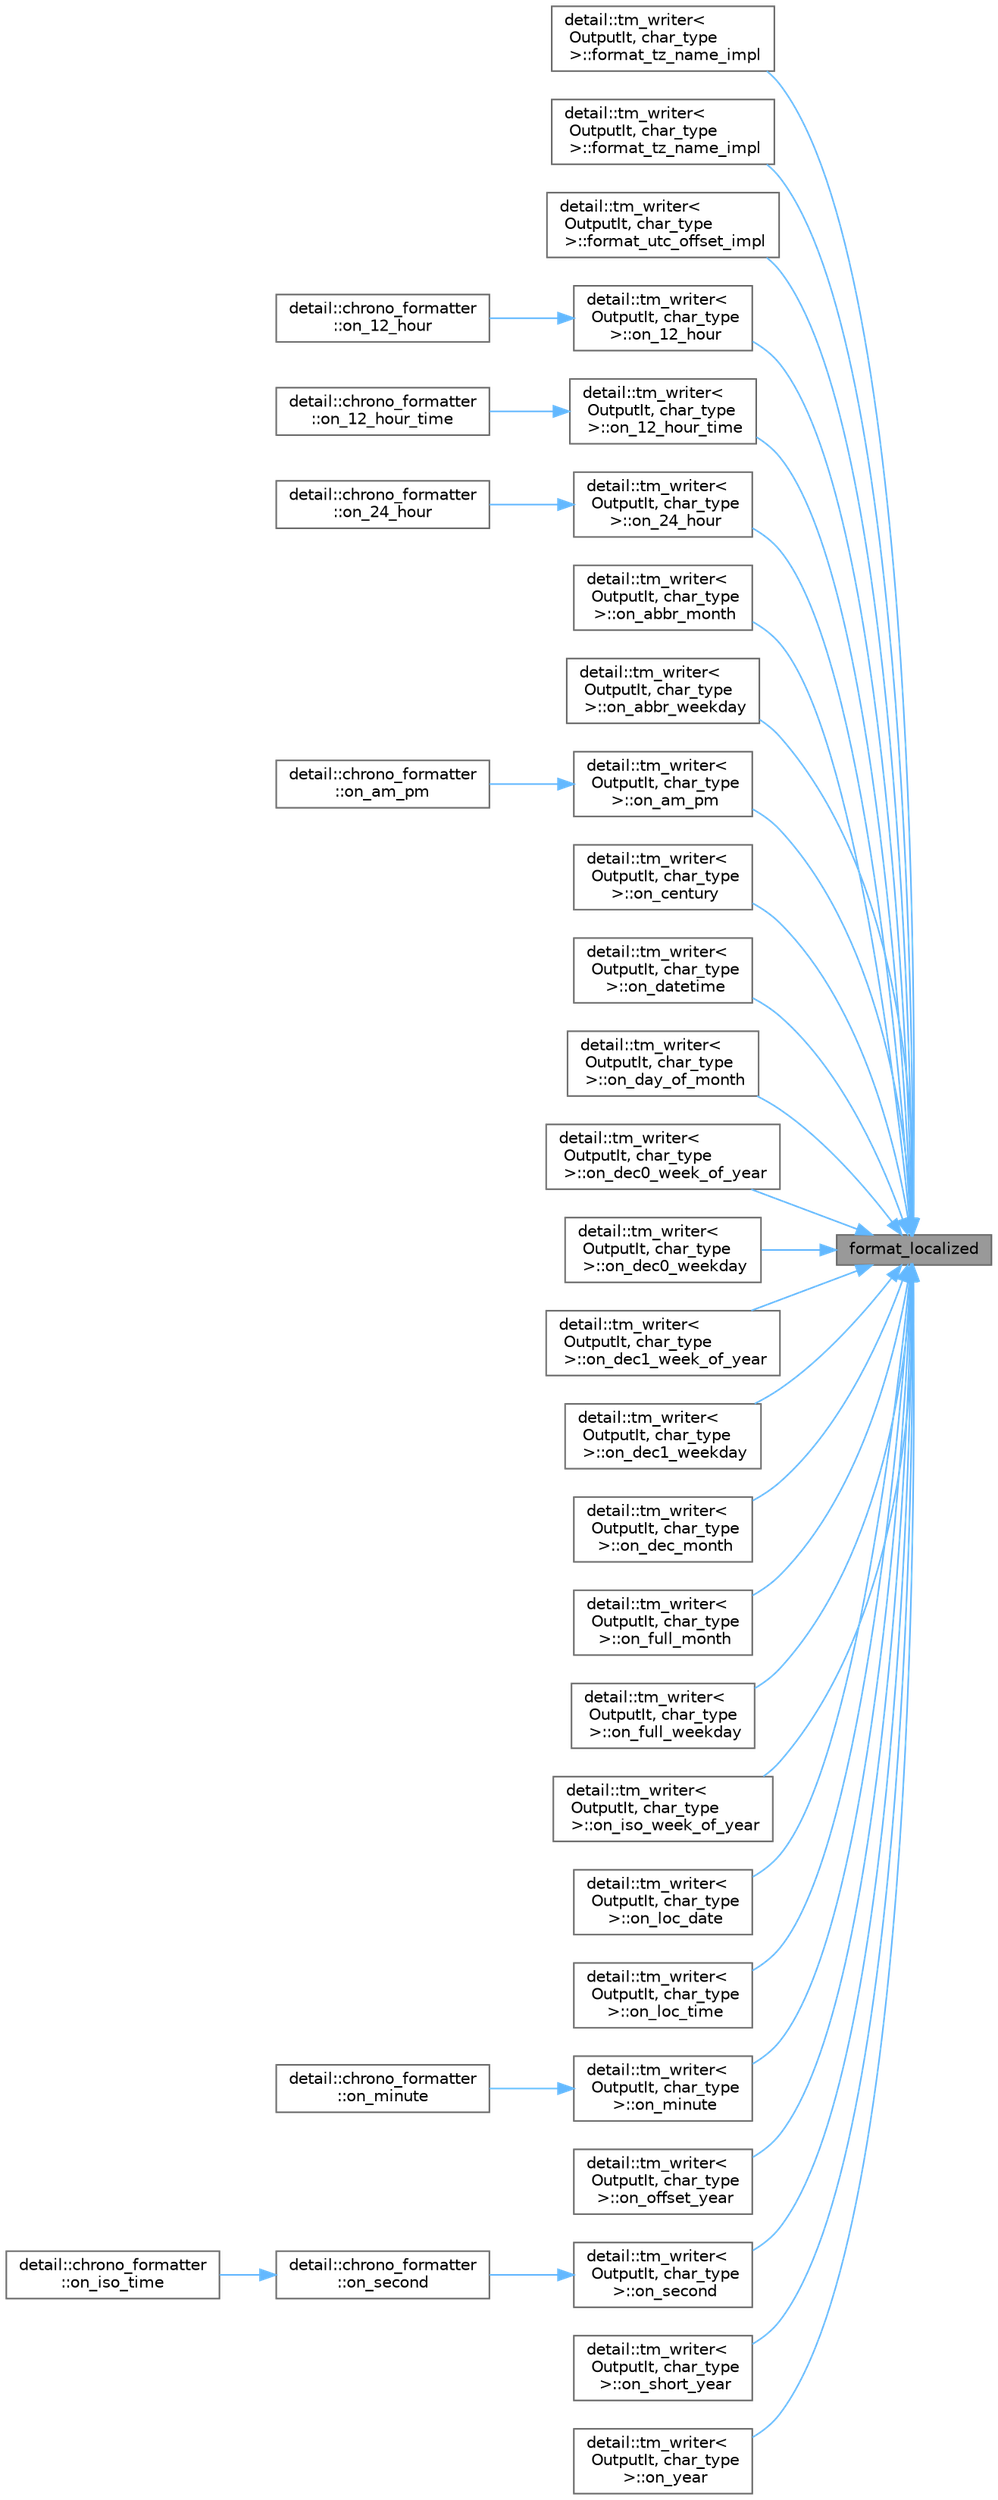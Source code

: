 digraph "format_localized"
{
 // LATEX_PDF_SIZE
  bgcolor="transparent";
  edge [fontname=Helvetica,fontsize=10,labelfontname=Helvetica,labelfontsize=10];
  node [fontname=Helvetica,fontsize=10,shape=box,height=0.2,width=0.4];
  rankdir="RL";
  Node1 [id="Node000001",label="format_localized",height=0.2,width=0.4,color="gray40", fillcolor="grey60", style="filled", fontcolor="black",tooltip=" "];
  Node1 -> Node2 [id="edge1_Node000001_Node000002",dir="back",color="steelblue1",style="solid",tooltip=" "];
  Node2 [id="Node000002",label="detail::tm_writer\<\l OutputIt, char_type\l \>::format_tz_name_impl",height=0.2,width=0.4,color="grey40", fillcolor="white", style="filled",URL="$classdetail_1_1tm__writer.html#a1e2b4e25a85fb4dedf16161b4b5e6cb3",tooltip=" "];
  Node1 -> Node3 [id="edge2_Node000001_Node000003",dir="back",color="steelblue1",style="solid",tooltip=" "];
  Node3 [id="Node000003",label="detail::tm_writer\<\l OutputIt, char_type\l \>::format_tz_name_impl",height=0.2,width=0.4,color="grey40", fillcolor="white", style="filled",URL="$classdetail_1_1tm__writer.html#a6467342855364c7172b25504ace87fe9",tooltip=" "];
  Node1 -> Node4 [id="edge3_Node000001_Node000004",dir="back",color="steelblue1",style="solid",tooltip=" "];
  Node4 [id="Node000004",label="detail::tm_writer\<\l OutputIt, char_type\l \>::format_utc_offset_impl",height=0.2,width=0.4,color="grey40", fillcolor="white", style="filled",URL="$classdetail_1_1tm__writer.html#a0d16042db5dbfa6666911df592543d4a",tooltip=" "];
  Node1 -> Node5 [id="edge4_Node000001_Node000005",dir="back",color="steelblue1",style="solid",tooltip=" "];
  Node5 [id="Node000005",label="detail::tm_writer\<\l OutputIt, char_type\l \>::on_12_hour",height=0.2,width=0.4,color="grey40", fillcolor="white", style="filled",URL="$classdetail_1_1tm__writer.html#a3f7aacce265226c5965e6081c4799336",tooltip=" "];
  Node5 -> Node6 [id="edge5_Node000005_Node000006",dir="back",color="steelblue1",style="solid",tooltip=" "];
  Node6 [id="Node000006",label="detail::chrono_formatter\l::on_12_hour",height=0.2,width=0.4,color="grey40", fillcolor="white", style="filled",URL="$structdetail_1_1chrono__formatter.html#a3f7aacce265226c5965e6081c4799336",tooltip=" "];
  Node1 -> Node7 [id="edge6_Node000001_Node000007",dir="back",color="steelblue1",style="solid",tooltip=" "];
  Node7 [id="Node000007",label="detail::tm_writer\<\l OutputIt, char_type\l \>::on_12_hour_time",height=0.2,width=0.4,color="grey40", fillcolor="white", style="filled",URL="$classdetail_1_1tm__writer.html#acac60187a1bae85bc87379c974bc6e45",tooltip=" "];
  Node7 -> Node8 [id="edge7_Node000007_Node000008",dir="back",color="steelblue1",style="solid",tooltip=" "];
  Node8 [id="Node000008",label="detail::chrono_formatter\l::on_12_hour_time",height=0.2,width=0.4,color="grey40", fillcolor="white", style="filled",URL="$structdetail_1_1chrono__formatter.html#acac60187a1bae85bc87379c974bc6e45",tooltip=" "];
  Node1 -> Node9 [id="edge8_Node000001_Node000009",dir="back",color="steelblue1",style="solid",tooltip=" "];
  Node9 [id="Node000009",label="detail::tm_writer\<\l OutputIt, char_type\l \>::on_24_hour",height=0.2,width=0.4,color="grey40", fillcolor="white", style="filled",URL="$classdetail_1_1tm__writer.html#aea488566e3e4ca46319ef5f5151755a0",tooltip=" "];
  Node9 -> Node10 [id="edge9_Node000009_Node000010",dir="back",color="steelblue1",style="solid",tooltip=" "];
  Node10 [id="Node000010",label="detail::chrono_formatter\l::on_24_hour",height=0.2,width=0.4,color="grey40", fillcolor="white", style="filled",URL="$structdetail_1_1chrono__formatter.html#aea488566e3e4ca46319ef5f5151755a0",tooltip=" "];
  Node1 -> Node11 [id="edge10_Node000001_Node000011",dir="back",color="steelblue1",style="solid",tooltip=" "];
  Node11 [id="Node000011",label="detail::tm_writer\<\l OutputIt, char_type\l \>::on_abbr_month",height=0.2,width=0.4,color="grey40", fillcolor="white", style="filled",URL="$classdetail_1_1tm__writer.html#a7ab83f6e8d7164ea844fb37cdfc6587c",tooltip=" "];
  Node1 -> Node12 [id="edge11_Node000001_Node000012",dir="back",color="steelblue1",style="solid",tooltip=" "];
  Node12 [id="Node000012",label="detail::tm_writer\<\l OutputIt, char_type\l \>::on_abbr_weekday",height=0.2,width=0.4,color="grey40", fillcolor="white", style="filled",URL="$classdetail_1_1tm__writer.html#a9ce547e644b499f05adacf0744ac083b",tooltip=" "];
  Node1 -> Node13 [id="edge12_Node000001_Node000013",dir="back",color="steelblue1",style="solid",tooltip=" "];
  Node13 [id="Node000013",label="detail::tm_writer\<\l OutputIt, char_type\l \>::on_am_pm",height=0.2,width=0.4,color="grey40", fillcolor="white", style="filled",URL="$classdetail_1_1tm__writer.html#a6f690e3b9e7e188c9bdbb95e37527528",tooltip=" "];
  Node13 -> Node14 [id="edge13_Node000013_Node000014",dir="back",color="steelblue1",style="solid",tooltip=" "];
  Node14 [id="Node000014",label="detail::chrono_formatter\l::on_am_pm",height=0.2,width=0.4,color="grey40", fillcolor="white", style="filled",URL="$structdetail_1_1chrono__formatter.html#a6f690e3b9e7e188c9bdbb95e37527528",tooltip=" "];
  Node1 -> Node15 [id="edge14_Node000001_Node000015",dir="back",color="steelblue1",style="solid",tooltip=" "];
  Node15 [id="Node000015",label="detail::tm_writer\<\l OutputIt, char_type\l \>::on_century",height=0.2,width=0.4,color="grey40", fillcolor="white", style="filled",URL="$classdetail_1_1tm__writer.html#add5cace4ce043e2c76a4eb59ddce4999",tooltip=" "];
  Node1 -> Node16 [id="edge15_Node000001_Node000016",dir="back",color="steelblue1",style="solid",tooltip=" "];
  Node16 [id="Node000016",label="detail::tm_writer\<\l OutputIt, char_type\l \>::on_datetime",height=0.2,width=0.4,color="grey40", fillcolor="white", style="filled",URL="$classdetail_1_1tm__writer.html#a14628e25b1511902b6935f2fc7946ec8",tooltip=" "];
  Node1 -> Node17 [id="edge16_Node000001_Node000017",dir="back",color="steelblue1",style="solid",tooltip=" "];
  Node17 [id="Node000017",label="detail::tm_writer\<\l OutputIt, char_type\l \>::on_day_of_month",height=0.2,width=0.4,color="grey40", fillcolor="white", style="filled",URL="$classdetail_1_1tm__writer.html#ada5f2a4171635377991f51ecebd16735",tooltip=" "];
  Node1 -> Node18 [id="edge17_Node000001_Node000018",dir="back",color="steelblue1",style="solid",tooltip=" "];
  Node18 [id="Node000018",label="detail::tm_writer\<\l OutputIt, char_type\l \>::on_dec0_week_of_year",height=0.2,width=0.4,color="grey40", fillcolor="white", style="filled",URL="$classdetail_1_1tm__writer.html#afe29367b0aae3c833a25bcc0a10bad83",tooltip=" "];
  Node1 -> Node19 [id="edge18_Node000001_Node000019",dir="back",color="steelblue1",style="solid",tooltip=" "];
  Node19 [id="Node000019",label="detail::tm_writer\<\l OutputIt, char_type\l \>::on_dec0_weekday",height=0.2,width=0.4,color="grey40", fillcolor="white", style="filled",URL="$classdetail_1_1tm__writer.html#a8162cb78ab3aabd5ba9e040a65eac3f2",tooltip=" "];
  Node1 -> Node20 [id="edge19_Node000001_Node000020",dir="back",color="steelblue1",style="solid",tooltip=" "];
  Node20 [id="Node000020",label="detail::tm_writer\<\l OutputIt, char_type\l \>::on_dec1_week_of_year",height=0.2,width=0.4,color="grey40", fillcolor="white", style="filled",URL="$classdetail_1_1tm__writer.html#a8d26ae8243223caa192ea3d767e52461",tooltip=" "];
  Node1 -> Node21 [id="edge20_Node000001_Node000021",dir="back",color="steelblue1",style="solid",tooltip=" "];
  Node21 [id="Node000021",label="detail::tm_writer\<\l OutputIt, char_type\l \>::on_dec1_weekday",height=0.2,width=0.4,color="grey40", fillcolor="white", style="filled",URL="$classdetail_1_1tm__writer.html#a679edfa7428fc381ed0783a964e6dd48",tooltip=" "];
  Node1 -> Node22 [id="edge21_Node000001_Node000022",dir="back",color="steelblue1",style="solid",tooltip=" "];
  Node22 [id="Node000022",label="detail::tm_writer\<\l OutputIt, char_type\l \>::on_dec_month",height=0.2,width=0.4,color="grey40", fillcolor="white", style="filled",URL="$classdetail_1_1tm__writer.html#a6ea3c0f4bc061e5beffdba26cf733991",tooltip=" "];
  Node1 -> Node23 [id="edge22_Node000001_Node000023",dir="back",color="steelblue1",style="solid",tooltip=" "];
  Node23 [id="Node000023",label="detail::tm_writer\<\l OutputIt, char_type\l \>::on_full_month",height=0.2,width=0.4,color="grey40", fillcolor="white", style="filled",URL="$classdetail_1_1tm__writer.html#a76f9931915777185fc9edc95f5b8a26a",tooltip=" "];
  Node1 -> Node24 [id="edge23_Node000001_Node000024",dir="back",color="steelblue1",style="solid",tooltip=" "];
  Node24 [id="Node000024",label="detail::tm_writer\<\l OutputIt, char_type\l \>::on_full_weekday",height=0.2,width=0.4,color="grey40", fillcolor="white", style="filled",URL="$classdetail_1_1tm__writer.html#aeea3f5bfd23611718eb4f10150db3380",tooltip=" "];
  Node1 -> Node25 [id="edge24_Node000001_Node000025",dir="back",color="steelblue1",style="solid",tooltip=" "];
  Node25 [id="Node000025",label="detail::tm_writer\<\l OutputIt, char_type\l \>::on_iso_week_of_year",height=0.2,width=0.4,color="grey40", fillcolor="white", style="filled",URL="$classdetail_1_1tm__writer.html#a435a0f2ffedd5823ca243f81485dfe4d",tooltip=" "];
  Node1 -> Node26 [id="edge25_Node000001_Node000026",dir="back",color="steelblue1",style="solid",tooltip=" "];
  Node26 [id="Node000026",label="detail::tm_writer\<\l OutputIt, char_type\l \>::on_loc_date",height=0.2,width=0.4,color="grey40", fillcolor="white", style="filled",URL="$classdetail_1_1tm__writer.html#a3f8e30a0b277c6e44457abd24466301a",tooltip=" "];
  Node1 -> Node27 [id="edge26_Node000001_Node000027",dir="back",color="steelblue1",style="solid",tooltip=" "];
  Node27 [id="Node000027",label="detail::tm_writer\<\l OutputIt, char_type\l \>::on_loc_time",height=0.2,width=0.4,color="grey40", fillcolor="white", style="filled",URL="$classdetail_1_1tm__writer.html#a45a21a4ea27d2569cb470f16f66b3438",tooltip=" "];
  Node1 -> Node28 [id="edge27_Node000001_Node000028",dir="back",color="steelblue1",style="solid",tooltip=" "];
  Node28 [id="Node000028",label="detail::tm_writer\<\l OutputIt, char_type\l \>::on_minute",height=0.2,width=0.4,color="grey40", fillcolor="white", style="filled",URL="$classdetail_1_1tm__writer.html#a5fa9e34decab3a88e4c9543effa54e31",tooltip=" "];
  Node28 -> Node29 [id="edge28_Node000028_Node000029",dir="back",color="steelblue1",style="solid",tooltip=" "];
  Node29 [id="Node000029",label="detail::chrono_formatter\l::on_minute",height=0.2,width=0.4,color="grey40", fillcolor="white", style="filled",URL="$structdetail_1_1chrono__formatter.html#a5fa9e34decab3a88e4c9543effa54e31",tooltip=" "];
  Node1 -> Node30 [id="edge29_Node000001_Node000030",dir="back",color="steelblue1",style="solid",tooltip=" "];
  Node30 [id="Node000030",label="detail::tm_writer\<\l OutputIt, char_type\l \>::on_offset_year",height=0.2,width=0.4,color="grey40", fillcolor="white", style="filled",URL="$classdetail_1_1tm__writer.html#ae50333b178a2570837bfa9183f2080e9",tooltip=" "];
  Node1 -> Node31 [id="edge30_Node000001_Node000031",dir="back",color="steelblue1",style="solid",tooltip=" "];
  Node31 [id="Node000031",label="detail::tm_writer\<\l OutputIt, char_type\l \>::on_second",height=0.2,width=0.4,color="grey40", fillcolor="white", style="filled",URL="$classdetail_1_1tm__writer.html#afcb9a0eff4398874cbff0b5466c5f56c",tooltip=" "];
  Node31 -> Node32 [id="edge31_Node000031_Node000032",dir="back",color="steelblue1",style="solid",tooltip=" "];
  Node32 [id="Node000032",label="detail::chrono_formatter\l::on_second",height=0.2,width=0.4,color="grey40", fillcolor="white", style="filled",URL="$structdetail_1_1chrono__formatter.html#afcb9a0eff4398874cbff0b5466c5f56c",tooltip=" "];
  Node32 -> Node33 [id="edge32_Node000032_Node000033",dir="back",color="steelblue1",style="solid",tooltip=" "];
  Node33 [id="Node000033",label="detail::chrono_formatter\l::on_iso_time",height=0.2,width=0.4,color="grey40", fillcolor="white", style="filled",URL="$structdetail_1_1chrono__formatter.html#a94c937acaca8bfa7b3d319d1bd237ef9",tooltip=" "];
  Node1 -> Node34 [id="edge33_Node000001_Node000034",dir="back",color="steelblue1",style="solid",tooltip=" "];
  Node34 [id="Node000034",label="detail::tm_writer\<\l OutputIt, char_type\l \>::on_short_year",height=0.2,width=0.4,color="grey40", fillcolor="white", style="filled",URL="$classdetail_1_1tm__writer.html#ae7e779c516d46cf7d5ef69aa435fc663",tooltip=" "];
  Node1 -> Node35 [id="edge34_Node000001_Node000035",dir="back",color="steelblue1",style="solid",tooltip=" "];
  Node35 [id="Node000035",label="detail::tm_writer\<\l OutputIt, char_type\l \>::on_year",height=0.2,width=0.4,color="grey40", fillcolor="white", style="filled",URL="$classdetail_1_1tm__writer.html#abfe084fc2709498497e33a982d583ecb",tooltip=" "];
}
